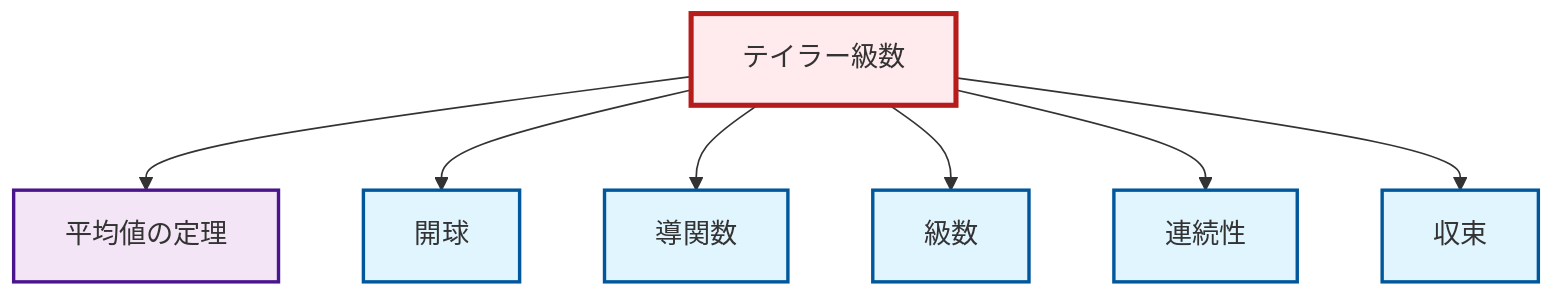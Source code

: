 graph TD
    classDef definition fill:#e1f5fe,stroke:#01579b,stroke-width:2px
    classDef theorem fill:#f3e5f5,stroke:#4a148c,stroke-width:2px
    classDef axiom fill:#fff3e0,stroke:#e65100,stroke-width:2px
    classDef example fill:#e8f5e9,stroke:#1b5e20,stroke-width:2px
    classDef current fill:#ffebee,stroke:#b71c1c,stroke-width:3px
    def-derivative["導関数"]:::definition
    def-continuity["連続性"]:::definition
    thm-mean-value["平均値の定理"]:::theorem
    thm-taylor-series["テイラー級数"]:::theorem
    def-convergence["収束"]:::definition
    def-open-ball["開球"]:::definition
    def-series["級数"]:::definition
    thm-taylor-series --> thm-mean-value
    thm-taylor-series --> def-open-ball
    thm-taylor-series --> def-derivative
    thm-taylor-series --> def-series
    thm-taylor-series --> def-continuity
    thm-taylor-series --> def-convergence
    class thm-taylor-series current